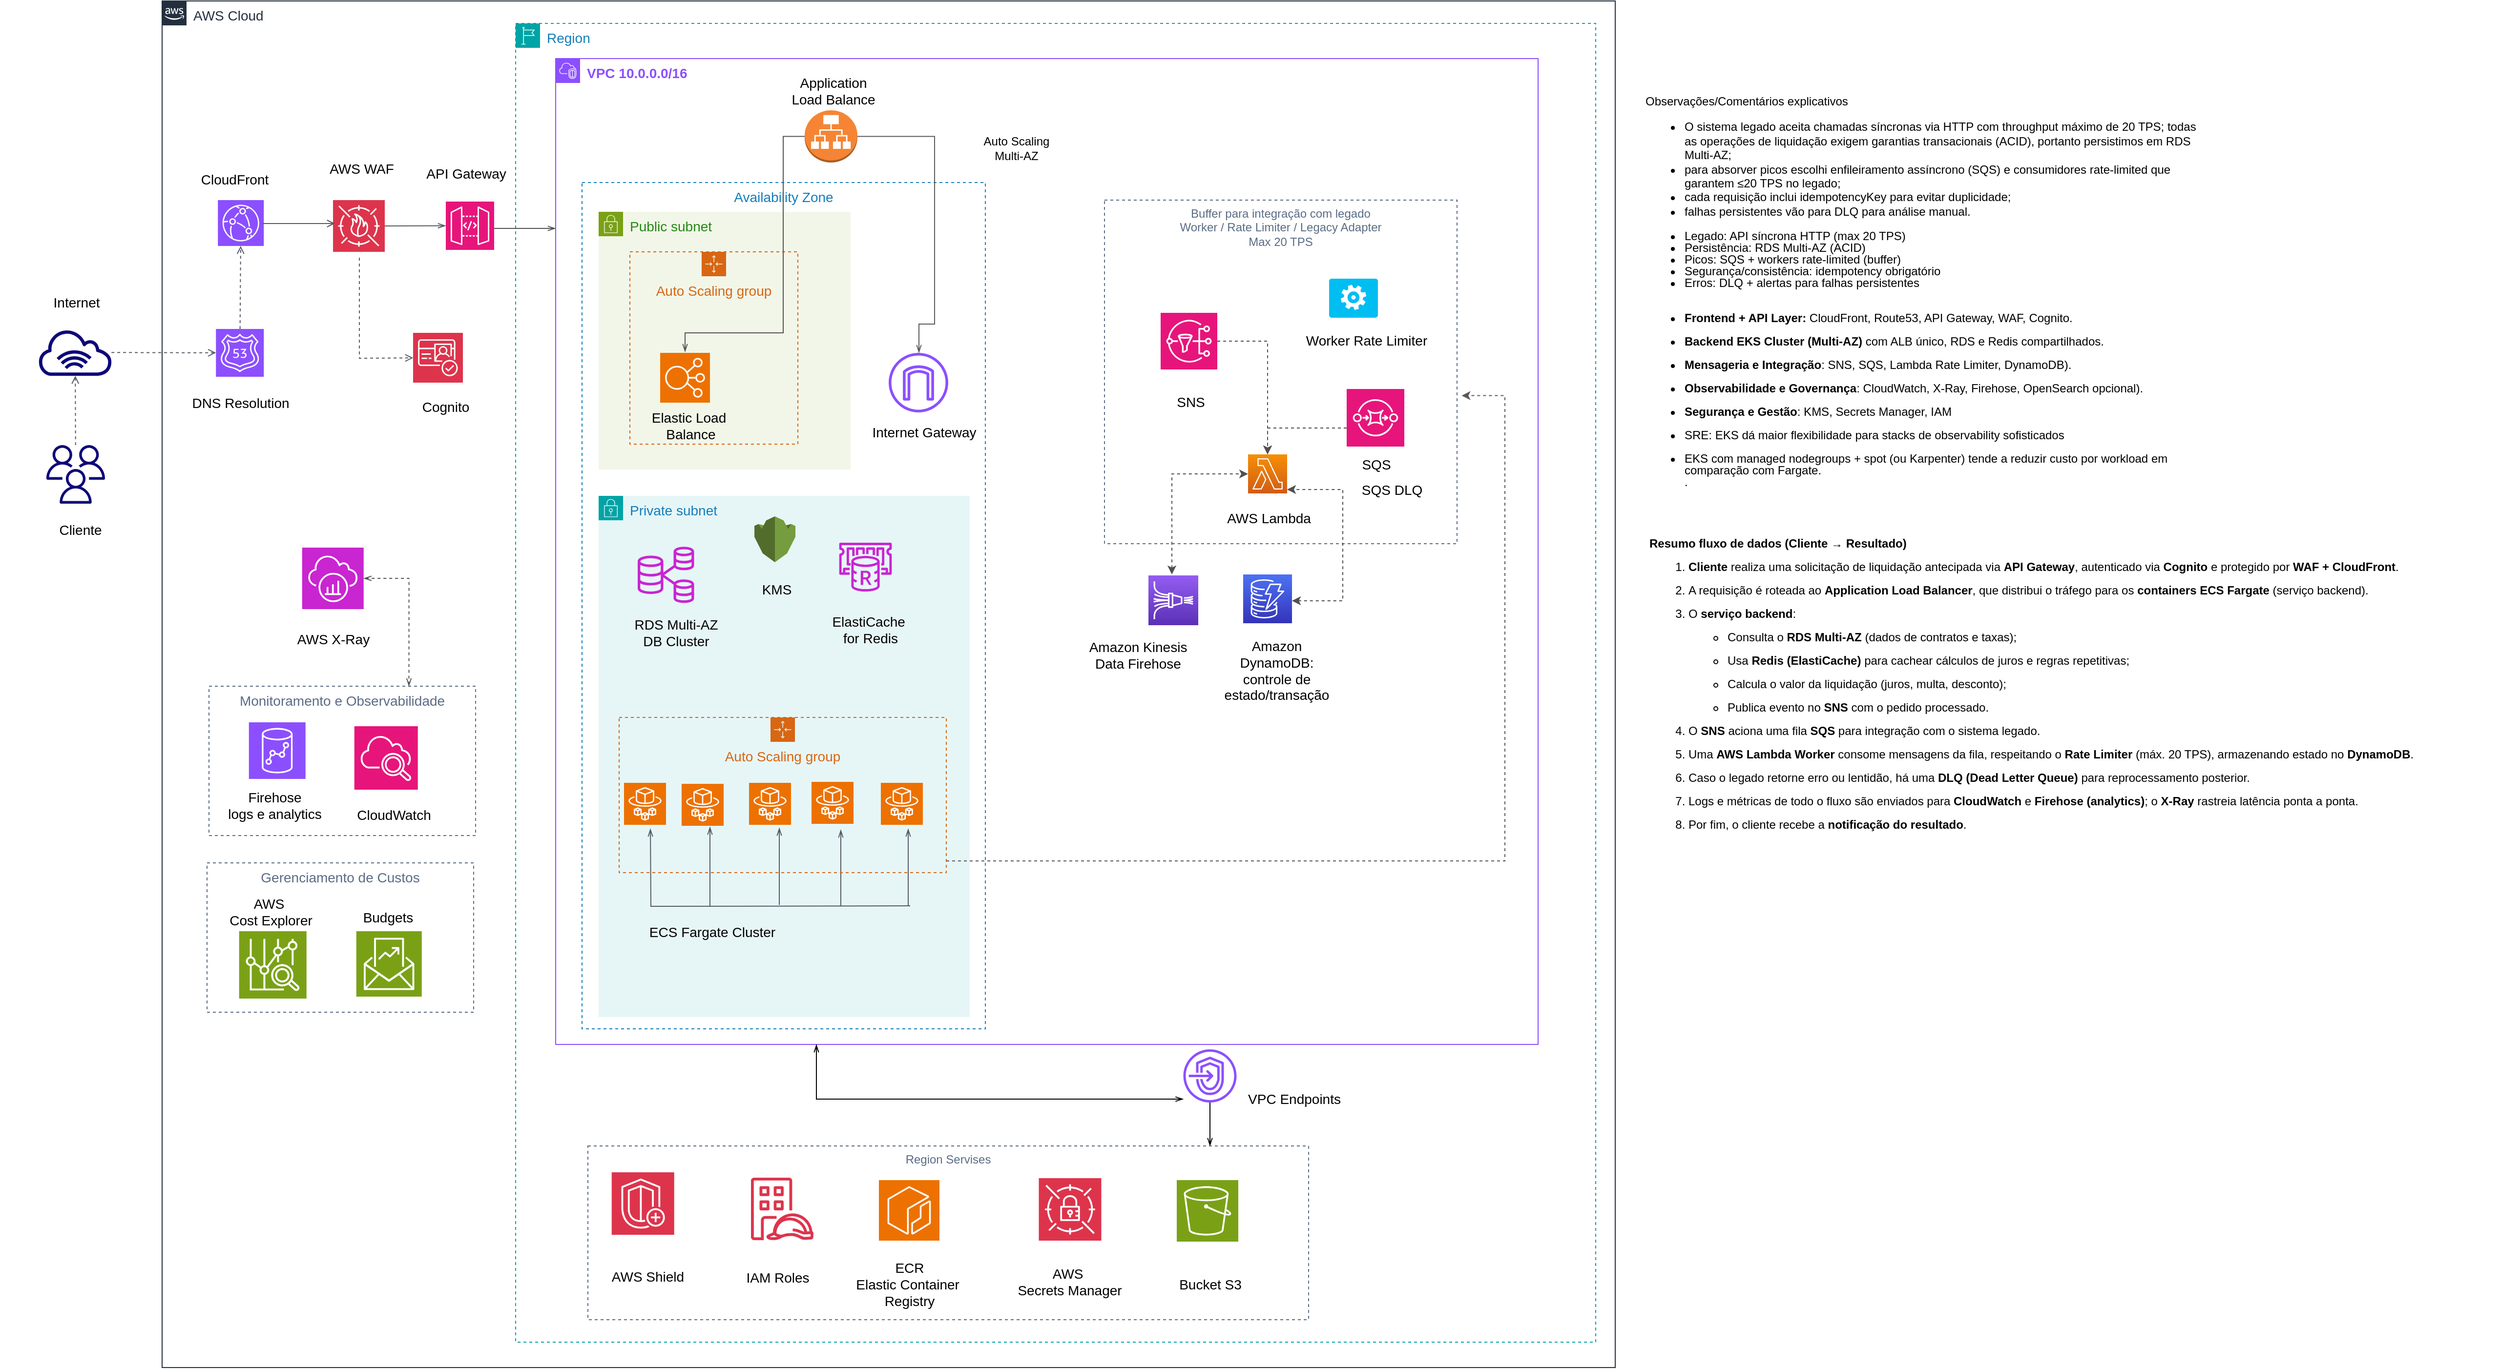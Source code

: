 <mxfile version="28.2.8">
  <diagram name="Página-1" id="_rZulrzsdtSt4vWavjif">
    <mxGraphModel dx="3686" dy="1290" grid="0" gridSize="10" guides="1" tooltips="1" connect="1" arrows="1" fold="1" page="0" pageScale="1" pageWidth="1169" pageHeight="827" math="0" shadow="0">
      <root>
        <mxCell id="0" />
        <mxCell id="1" parent="0" />
        <mxCell id="lu0znOIndSDiGiOmnlGc-5" value="&lt;font color=&quot;#8c4fff&quot;&gt;&lt;b&gt;VPC 10.0.0.0/16&lt;/b&gt;&lt;/font&gt;" style="points=[[0,0],[0.25,0],[0.5,0],[0.75,0],[1,0],[1,0.25],[1,0.5],[1,0.75],[1,1],[0.75,1],[0.5,1],[0.25,1],[0,1],[0,0.75],[0,0.5],[0,0.25]];outlineConnect=0;gradientColor=none;html=1;whiteSpace=wrap;fontSize=14;fontStyle=0;container=1;pointerEvents=0;collapsible=0;recursiveResize=0;shape=mxgraph.aws4.group;grIcon=mxgraph.aws4.group_vpc2;strokeColor=#8C4FFF;fillColor=none;verticalAlign=top;align=left;spacingLeft=30;fontColor=#AAB7B8;dashed=0;" parent="1" vertex="1">
          <mxGeometry x="-17" y="226" width="1006" height="1010" as="geometry" />
        </mxCell>
        <mxCell id="lu0znOIndSDiGiOmnlGc-17" value="Private subnet" style="points=[[0,0],[0.25,0],[0.5,0],[0.75,0],[1,0],[1,0.25],[1,0.5],[1,0.75],[1,1],[0.75,1],[0.5,1],[0.25,1],[0,1],[0,0.75],[0,0.5],[0,0.25]];outlineConnect=0;gradientColor=none;html=1;whiteSpace=wrap;fontSize=14;fontStyle=0;container=1;pointerEvents=0;collapsible=0;recursiveResize=0;shape=mxgraph.aws4.group;grIcon=mxgraph.aws4.group_security_group;grStroke=0;strokeColor=#00A4A6;fillColor=#E6F6F7;verticalAlign=top;align=left;spacingLeft=30;fontColor=#147EBA;dashed=0;" parent="lu0znOIndSDiGiOmnlGc-5" vertex="1">
          <mxGeometry x="44" y="448" width="380" height="534" as="geometry" />
        </mxCell>
        <mxCell id="teR93byTSqqBIhb2rqv4-124" value="ElastiCache&amp;nbsp;&lt;div&gt;for Redis&lt;/div&gt;" style="text;html=1;align=center;verticalAlign=middle;resizable=0;points=[];autosize=1;strokeColor=none;fillColor=none;fontSize=14;" parent="lu0znOIndSDiGiOmnlGc-17" vertex="1">
          <mxGeometry x="229" y="114" width="97" height="46" as="geometry" />
        </mxCell>
        <mxCell id="teR93byTSqqBIhb2rqv4-143" value="" style="sketch=0;outlineConnect=0;fontColor=#232F3E;gradientColor=none;fillColor=#C925D1;strokeColor=none;dashed=0;verticalLabelPosition=bottom;verticalAlign=top;align=center;html=1;fontSize=14;fontStyle=0;aspect=fixed;pointerEvents=1;shape=mxgraph.aws4.rds_multi_az_db_cluster;" parent="lu0znOIndSDiGiOmnlGc-17" vertex="1">
          <mxGeometry x="40" y="52" width="57.75" height="57.75" as="geometry" />
        </mxCell>
        <mxCell id="6cjDt4a6pdJpIaDc60JG-104" value="" style="outlineConnect=0;dashed=0;verticalLabelPosition=bottom;verticalAlign=top;align=center;html=1;shape=mxgraph.aws3.kms;fillColor=#759C3E;gradientColor=none;" parent="lu0znOIndSDiGiOmnlGc-17" vertex="1">
          <mxGeometry x="159.5" y="21" width="42" height="47" as="geometry" />
        </mxCell>
        <mxCell id="teR93byTSqqBIhb2rqv4-79" value="RDS Multi-AZ &lt;br&gt;DB Cluster" style="text;html=1;align=center;verticalAlign=middle;resizable=0;points=[];autosize=1;strokeColor=none;fillColor=none;fontSize=14;" parent="lu0znOIndSDiGiOmnlGc-5" vertex="1">
          <mxGeometry x="71.4" y="565" width="103" height="46" as="geometry" />
        </mxCell>
        <mxCell id="VJbWYuFzF9R8M93_kXKf-11" style="edgeStyle=orthogonalEdgeStyle;rounded=0;orthogonalLoop=1;jettySize=auto;html=1;strokeColor=#545B64;fontSize=14;endArrow=openThin;endFill=0;" parent="lu0znOIndSDiGiOmnlGc-5" edge="1">
          <mxGeometry relative="1" as="geometry">
            <mxPoint x="292" y="868" as="sourcePoint" />
            <mxPoint x="292" y="790" as="targetPoint" />
            <Array as="points" />
          </mxGeometry>
        </mxCell>
        <mxCell id="teR93byTSqqBIhb2rqv4-147" value="" style="sketch=0;outlineConnect=0;fontColor=#232F3E;gradientColor=none;fillColor=#C925D1;strokeColor=none;dashed=0;verticalLabelPosition=bottom;verticalAlign=top;align=center;html=1;fontSize=14;fontStyle=0;aspect=fixed;pointerEvents=1;shape=mxgraph.aws4.elasticache_for_redis;" parent="lu0znOIndSDiGiOmnlGc-5" vertex="1">
          <mxGeometry x="289" y="496" width="56.52" height="50" as="geometry" />
        </mxCell>
        <mxCell id="6cjDt4a6pdJpIaDc60JG-106" value="KMS" style="text;html=1;align=center;verticalAlign=middle;resizable=0;points=[];autosize=1;strokeColor=none;fillColor=none;fontSize=14;" parent="lu0znOIndSDiGiOmnlGc-5" vertex="1">
          <mxGeometry x="201.5" y="529" width="48" height="29" as="geometry" />
        </mxCell>
        <mxCell id="lu0znOIndSDiGiOmnlGc-1" value="AWS Cloud" style="points=[[0,0],[0.25,0],[0.5,0],[0.75,0],[1,0],[1,0.25],[1,0.5],[1,0.75],[1,1],[0.75,1],[0.5,1],[0.25,1],[0,1],[0,0.75],[0,0.5],[0,0.25]];outlineConnect=0;gradientColor=none;html=1;whiteSpace=wrap;fontSize=14;fontStyle=0;container=1;pointerEvents=0;collapsible=0;recursiveResize=0;shape=mxgraph.aws4.group;grIcon=mxgraph.aws4.group_aws_cloud_alt;strokeColor=#232F3E;fillColor=none;verticalAlign=top;align=left;spacingLeft=30;fontColor=#232F3E;dashed=0;" parent="1" vertex="1">
          <mxGeometry x="-420" y="167" width="1488" height="1400" as="geometry" />
        </mxCell>
        <mxCell id="lu0znOIndSDiGiOmnlGc-4" value="Region" style="points=[[0,0],[0.25,0],[0.5,0],[0.75,0],[1,0],[1,0.25],[1,0.5],[1,0.75],[1,1],[0.75,1],[0.5,1],[0.25,1],[0,1],[0,0.75],[0,0.5],[0,0.25]];outlineConnect=0;gradientColor=none;html=1;whiteSpace=wrap;fontSize=14;fontStyle=0;container=1;pointerEvents=0;collapsible=0;recursiveResize=0;shape=mxgraph.aws4.group;grIcon=mxgraph.aws4.group_region;strokeColor=#00A4A6;fillColor=none;verticalAlign=top;align=left;spacingLeft=30;fontColor=#147EBA;dashed=1;" parent="lu0znOIndSDiGiOmnlGc-1" vertex="1">
          <mxGeometry x="362" y="23" width="1106" height="1351" as="geometry" />
        </mxCell>
        <mxCell id="lu0znOIndSDiGiOmnlGc-10" value="Availability Zone" style="fillColor=none;strokeColor=#147EBA;dashed=1;verticalAlign=top;fontStyle=0;fontColor=#147EBA;whiteSpace=wrap;html=1;fontSize=14;" parent="lu0znOIndSDiGiOmnlGc-4" vertex="1">
          <mxGeometry x="68" y="163" width="413" height="867" as="geometry" />
        </mxCell>
        <mxCell id="teR93byTSqqBIhb2rqv4-126" value="VPC Endpoints" style="text;html=1;align=center;verticalAlign=middle;resizable=0;points=[];autosize=1;strokeColor=none;fillColor=none;fontSize=14;" parent="lu0znOIndSDiGiOmnlGc-4" vertex="1">
          <mxGeometry x="740" y="1087" width="113" height="29" as="geometry" />
        </mxCell>
        <mxCell id="6cjDt4a6pdJpIaDc60JG-26" value="" style="sketch=0;outlineConnect=0;fontColor=#232F3E;gradientColor=none;fillColor=#8C4FFF;strokeColor=none;dashed=0;verticalLabelPosition=bottom;verticalAlign=top;align=center;html=1;fontSize=12;fontStyle=0;aspect=fixed;pointerEvents=1;shape=mxgraph.aws4.endpoints;" parent="lu0znOIndSDiGiOmnlGc-4" vertex="1">
          <mxGeometry x="683.75" y="1051" width="54.5" height="54.5" as="geometry" />
        </mxCell>
        <mxCell id="6cjDt4a6pdJpIaDc60JG-66" style="edgeStyle=orthogonalEdgeStyle;rounded=0;orthogonalLoop=1;jettySize=auto;html=1;endArrow=openThin;endFill=0;" parent="lu0znOIndSDiGiOmnlGc-4" source="6cjDt4a6pdJpIaDc60JG-26" target="6cjDt4a6pdJpIaDc60JG-95" edge="1">
          <mxGeometry relative="1" as="geometry">
            <mxPoint x="707" y="1234" as="targetPoint" />
            <Array as="points">
              <mxPoint x="719" y="1060" />
            </Array>
          </mxGeometry>
        </mxCell>
        <mxCell id="6cjDt4a6pdJpIaDc60JG-124" value="&lt;div&gt;Auto Scaling &lt;br&gt;Multi-AZ&lt;/div&gt;" style="text;html=1;whiteSpace=wrap;strokeColor=none;fillColor=none;align=center;verticalAlign=middle;rounded=0;" parent="lu0znOIndSDiGiOmnlGc-4" vertex="1">
          <mxGeometry x="448" y="112.5" width="130" height="30" as="geometry" />
        </mxCell>
        <mxCell id="6cjDt4a6pdJpIaDc60JG-95" value="Region Servises" style="fillColor=none;strokeColor=#5A6C86;dashed=1;verticalAlign=top;fontStyle=0;fontColor=#5A6C86;whiteSpace=wrap;html=1;" parent="lu0znOIndSDiGiOmnlGc-4" vertex="1">
          <mxGeometry x="74" y="1150" width="738" height="178" as="geometry" />
        </mxCell>
        <mxCell id="teR93byTSqqBIhb2rqv4-127" value="" style="sketch=0;points=[[0,0,0],[0.25,0,0],[0.5,0,0],[0.75,0,0],[1,0,0],[0,1,0],[0.25,1,0],[0.5,1,0],[0.75,1,0],[1,1,0],[0,0.25,0],[0,0.5,0],[0,0.75,0],[1,0.25,0],[1,0.5,0],[1,0.75,0]];outlineConnect=0;fontColor=#232F3E;fillColor=#ED7100;strokeColor=#ffffff;dashed=0;verticalLabelPosition=bottom;verticalAlign=top;align=center;html=1;fontSize=14;fontStyle=0;aspect=fixed;shape=mxgraph.aws4.resourceIcon;resIcon=mxgraph.aws4.ecr;" parent="lu0znOIndSDiGiOmnlGc-4" vertex="1">
          <mxGeometry x="372" y="1185" width="62" height="62" as="geometry" />
        </mxCell>
        <mxCell id="teR93byTSqqBIhb2rqv4-122" value="" style="sketch=0;points=[[0,0,0],[0.25,0,0],[0.5,0,0],[0.75,0,0],[1,0,0],[0,1,0],[0.25,1,0],[0.5,1,0],[0.75,1,0],[1,1,0],[0,0.25,0],[0,0.5,0],[0,0.75,0],[1,0.25,0],[1,0.5,0],[1,0.75,0]];outlineConnect=0;fontColor=#232F3E;fillColor=#DD344C;strokeColor=#ffffff;dashed=0;verticalLabelPosition=bottom;verticalAlign=top;align=center;html=1;fontSize=14;fontStyle=0;aspect=fixed;shape=mxgraph.aws4.resourceIcon;resIcon=mxgraph.aws4.secrets_manager;" parent="lu0znOIndSDiGiOmnlGc-4" vertex="1">
          <mxGeometry x="535.75" y="1183" width="64" height="64" as="geometry" />
        </mxCell>
        <mxCell id="teR93byTSqqBIhb2rqv4-128" value="ECR&lt;div&gt;Elastic Container&amp;nbsp;&lt;/div&gt;&lt;div&gt;Registry&lt;br&gt;&lt;/div&gt;" style="text;html=1;align=center;verticalAlign=middle;resizable=0;points=[];autosize=1;strokeColor=none;fillColor=none;fontSize=14;" parent="lu0znOIndSDiGiOmnlGc-4" vertex="1">
          <mxGeometry x="339" y="1261" width="128" height="62" as="geometry" />
        </mxCell>
        <mxCell id="teR93byTSqqBIhb2rqv4-107" value="AWS&amp;nbsp;&lt;div&gt;Secrets Manager&lt;/div&gt;" style="text;html=1;align=center;verticalAlign=middle;resizable=0;points=[];autosize=1;strokeColor=none;fillColor=none;fontSize=14;" parent="lu0znOIndSDiGiOmnlGc-4" vertex="1">
          <mxGeometry x="504" y="1266" width="125" height="46" as="geometry" />
        </mxCell>
        <mxCell id="teR93byTSqqBIhb2rqv4-32" value="Bucket S3" style="text;html=1;align=center;verticalAlign=middle;resizable=0;points=[];autosize=1;strokeColor=none;fillColor=none;fontSize=14;" parent="lu0znOIndSDiGiOmnlGc-4" vertex="1">
          <mxGeometry x="670" y="1277.5" width="82" height="29" as="geometry" />
        </mxCell>
        <mxCell id="teR93byTSqqBIhb2rqv4-12" value="" style="sketch=0;points=[[0,0,0],[0.25,0,0],[0.5,0,0],[0.75,0,0],[1,0,0],[0,1,0],[0.25,1,0],[0.5,1,0],[0.75,1,0],[1,1,0],[0,0.25,0],[0,0.5,0],[0,0.75,0],[1,0.25,0],[1,0.5,0],[1,0.75,0]];outlineConnect=0;fontColor=#232F3E;fillColor=#7AA116;strokeColor=#ffffff;dashed=0;verticalLabelPosition=bottom;verticalAlign=top;align=center;html=1;fontSize=14;fontStyle=0;aspect=fixed;shape=mxgraph.aws4.resourceIcon;resIcon=mxgraph.aws4.s3;" parent="lu0znOIndSDiGiOmnlGc-4" vertex="1">
          <mxGeometry x="677" y="1185" width="63" height="63" as="geometry" />
        </mxCell>
        <mxCell id="teR93byTSqqBIhb2rqv4-135" value="" style="sketch=0;points=[[0,0,0],[0.25,0,0],[0.5,0,0],[0.75,0,0],[1,0,0],[0,1,0],[0.25,1,0],[0.5,1,0],[0.75,1,0],[1,1,0],[0,0.25,0],[0,0.5,0],[0,0.75,0],[1,0.25,0],[1,0.5,0],[1,0.75,0]];outlineConnect=0;fontColor=#232F3E;fillColor=#DD344C;strokeColor=#ffffff;dashed=0;verticalLabelPosition=bottom;verticalAlign=top;align=center;html=1;fontSize=14;fontStyle=0;aspect=fixed;shape=mxgraph.aws4.resourceIcon;resIcon=mxgraph.aws4.shield;" parent="lu0znOIndSDiGiOmnlGc-4" vertex="1">
          <mxGeometry x="98.37" y="1177" width="64" height="64" as="geometry" />
        </mxCell>
        <mxCell id="teR93byTSqqBIhb2rqv4-136" value="AWS Shield" style="text;html=1;align=center;verticalAlign=middle;resizable=0;points=[];autosize=1;strokeColor=none;fillColor=none;fontSize=14;" parent="lu0znOIndSDiGiOmnlGc-4" vertex="1">
          <mxGeometry x="89" y="1269.5" width="92" height="29" as="geometry" />
        </mxCell>
        <mxCell id="teR93byTSqqBIhb2rqv4-149" value="" style="sketch=0;outlineConnect=0;fontColor=#232F3E;gradientColor=none;fillColor=#DD344C;strokeColor=none;dashed=0;verticalLabelPosition=bottom;verticalAlign=top;align=center;html=1;fontSize=14;fontStyle=0;aspect=fixed;pointerEvents=1;shape=mxgraph.aws4.identity_access_management_iam_roles_anywhere;" parent="lu0znOIndSDiGiOmnlGc-4" vertex="1">
          <mxGeometry x="241" y="1182.5" width="64" height="64" as="geometry" />
        </mxCell>
        <mxCell id="teR93byTSqqBIhb2rqv4-150" value="IAM Roles" style="text;html=1;align=center;verticalAlign=middle;resizable=0;points=[];autosize=1;strokeColor=none;fillColor=none;fontSize=14;" parent="lu0znOIndSDiGiOmnlGc-4" vertex="1">
          <mxGeometry x="226.5" y="1270.5" width="83" height="29" as="geometry" />
        </mxCell>
        <mxCell id="6cjDt4a6pdJpIaDc60JG-85" value="Public subnet" style="points=[[0,0],[0.25,0],[0.5,0],[0.75,0],[1,0],[1,0.25],[1,0.5],[1,0.75],[1,1],[0.75,1],[0.5,1],[0.25,1],[0,1],[0,0.75],[0,0.5],[0,0.25]];outlineConnect=0;gradientColor=none;html=1;whiteSpace=wrap;fontSize=14;fontStyle=0;container=1;pointerEvents=0;collapsible=0;recursiveResize=0;shape=mxgraph.aws4.group;grIcon=mxgraph.aws4.group_security_group;grStroke=0;strokeColor=#7AA116;fillColor=#F2F6E8;verticalAlign=top;align=left;spacingLeft=30;fontColor=#248814;dashed=0;" parent="lu0znOIndSDiGiOmnlGc-4" vertex="1">
          <mxGeometry x="85" y="193" width="258" height="264" as="geometry" />
        </mxCell>
        <mxCell id="6cjDt4a6pdJpIaDc60JG-86" value="Auto Scaling group" style="points=[[0,0],[0.25,0],[0.5,0],[0.75,0],[1,0],[1,0.25],[1,0.5],[1,0.75],[1,1],[0.75,1],[0.5,1],[0.25,1],[0,1],[0,0.75],[0,0.5],[0,0.25]];outlineConnect=0;gradientColor=none;html=1;whiteSpace=wrap;fontSize=14;fontStyle=0;container=1;pointerEvents=0;collapsible=0;recursiveResize=0;shape=mxgraph.aws4.groupCenter;grIcon=mxgraph.aws4.group_auto_scaling_group;grStroke=1;strokeColor=#D86613;fillColor=none;verticalAlign=top;align=center;fontColor=#D86613;dashed=1;spacingTop=25;" parent="6cjDt4a6pdJpIaDc60JG-85" vertex="1">
          <mxGeometry x="32" y="41" width="172" height="197" as="geometry" />
        </mxCell>
        <mxCell id="6cjDt4a6pdJpIaDc60JG-87" value="" style="sketch=0;points=[[0,0,0],[0.25,0,0],[0.5,0,0],[0.75,0,0],[1,0,0],[0,1,0],[0.25,1,0],[0.5,1,0],[0.75,1,0],[1,1,0],[0,0.25,0],[0,0.5,0],[0,0.75,0],[1,0.25,0],[1,0.5,0],[1,0.75,0]];outlineConnect=0;fontColor=#232F3E;fillColor=#ED7100;strokeColor=#ffffff;dashed=0;verticalLabelPosition=bottom;verticalAlign=top;align=center;html=1;fontSize=14;fontStyle=0;aspect=fixed;shape=mxgraph.aws4.resourceIcon;resIcon=mxgraph.aws4.elastic_load_balancing;" parent="6cjDt4a6pdJpIaDc60JG-86" vertex="1">
          <mxGeometry x="31" y="103.5" width="51" height="51" as="geometry" />
        </mxCell>
        <mxCell id="6cjDt4a6pdJpIaDc60JG-89" value="Elastic Load&lt;div&gt;&amp;nbsp;Balance&lt;/div&gt;" style="text;html=1;align=center;verticalAlign=middle;resizable=0;points=[];autosize=1;strokeColor=none;fillColor=none;fontSize=14;" parent="6cjDt4a6pdJpIaDc60JG-86" vertex="1">
          <mxGeometry x="13" y="154.5" width="94" height="46" as="geometry" />
        </mxCell>
        <mxCell id="6cjDt4a6pdJpIaDc60JG-90" value="" style="sketch=0;outlineConnect=0;fontColor=#232F3E;gradientColor=none;fillColor=#8C4FFF;strokeColor=none;dashed=0;verticalLabelPosition=bottom;verticalAlign=top;align=center;html=1;fontSize=12;fontStyle=0;aspect=fixed;pointerEvents=1;shape=mxgraph.aws4.internet_gateway;" parent="6cjDt4a6pdJpIaDc60JG-86" vertex="1">
          <mxGeometry x="265" y="103.5" width="61" height="61" as="geometry" />
        </mxCell>
        <mxCell id="6cjDt4a6pdJpIaDc60JG-92" value="Internet Gateway" style="text;html=1;align=center;verticalAlign=middle;resizable=0;points=[];autosize=1;strokeColor=none;fillColor=none;fontSize=14;" parent="6cjDt4a6pdJpIaDc60JG-86" vertex="1">
          <mxGeometry x="239" y="170.5" width="123" height="29" as="geometry" />
        </mxCell>
        <mxCell id="6cjDt4a6pdJpIaDc60JG-93" style="edgeStyle=orthogonalEdgeStyle;rounded=0;orthogonalLoop=1;jettySize=auto;html=1;entryX=0.5;entryY=0;entryDx=0;entryDy=0;entryPerimeter=0;strokeColor=#545454;exitX=0;exitY=0.5;exitDx=0;exitDy=0;exitPerimeter=0;endArrow=openThin;endFill=0;" parent="6cjDt4a6pdJpIaDc60JG-86" source="6cjDt4a6pdJpIaDc60JG-88" edge="1">
          <mxGeometry relative="1" as="geometry">
            <mxPoint x="150" y="82.733" as="sourcePoint" />
            <mxPoint x="56.5" y="102.5" as="targetPoint" />
            <Array as="points">
              <mxPoint x="157" y="-118" />
              <mxPoint x="157" y="83" />
              <mxPoint x="57" y="83" />
            </Array>
          </mxGeometry>
        </mxCell>
        <mxCell id="6cjDt4a6pdJpIaDc60JG-88" value="" style="outlineConnect=0;dashed=0;verticalLabelPosition=bottom;verticalAlign=top;align=center;html=1;shape=mxgraph.aws3.application_load_balancer;fillColor=#F58534;gradientColor=none;fontSize=14;" parent="lu0znOIndSDiGiOmnlGc-4" vertex="1">
          <mxGeometry x="296" y="89" width="54" height="53.5" as="geometry" />
        </mxCell>
        <mxCell id="6cjDt4a6pdJpIaDc60JG-91" style="edgeStyle=orthogonalEdgeStyle;rounded=0;orthogonalLoop=1;jettySize=auto;html=1;strokeColor=#5A5A5A;exitX=1;exitY=0.5;exitDx=0;exitDy=0;exitPerimeter=0;endArrow=openThin;endFill=0;" parent="lu0znOIndSDiGiOmnlGc-4" source="6cjDt4a6pdJpIaDc60JG-88" target="6cjDt4a6pdJpIaDc60JG-90" edge="1">
          <mxGeometry relative="1" as="geometry">
            <mxPoint x="299" y="294.5" as="sourcePoint" />
            <mxPoint x="342.6" y="347.501" as="targetPoint" />
            <Array as="points">
              <mxPoint x="429" y="116" />
              <mxPoint x="429" y="308" />
              <mxPoint x="413" y="308" />
            </Array>
          </mxGeometry>
        </mxCell>
        <mxCell id="6cjDt4a6pdJpIaDc60JG-94" value="Application&lt;div&gt;Load Balance&lt;/div&gt;" style="text;html=1;align=center;verticalAlign=middle;resizable=0;points=[];autosize=1;strokeColor=none;fillColor=none;fontSize=14;" parent="lu0znOIndSDiGiOmnlGc-4" vertex="1">
          <mxGeometry x="273" y="46" width="104" height="46" as="geometry" />
        </mxCell>
        <mxCell id="teR93byTSqqBIhb2rqv4-35" value="ECS Fargate Cluster" style="text;html=1;align=center;verticalAlign=middle;resizable=0;points=[];autosize=1;strokeColor=none;fillColor=none;fontSize=14;" parent="lu0znOIndSDiGiOmnlGc-4" vertex="1">
          <mxGeometry x="128" y="916" width="145" height="29" as="geometry" />
        </mxCell>
        <mxCell id="6cjDt4a6pdJpIaDc60JG-100" value="Buffer para integração com legado&lt;br&gt;Worker / Rate Limiter / Legacy Adapter&lt;br&gt;Max 20 TPS" style="fillColor=none;strokeColor=#5A6C86;dashed=1;verticalAlign=top;fontStyle=0;fontColor=#5A6C86;whiteSpace=wrap;html=1;" parent="lu0znOIndSDiGiOmnlGc-4" vertex="1">
          <mxGeometry x="603" y="181" width="361" height="352" as="geometry" />
        </mxCell>
        <mxCell id="6cjDt4a6pdJpIaDc60JG-5" value="SNS" style="text;html=1;align=center;verticalAlign=middle;resizable=0;points=[];autosize=1;strokeColor=none;fillColor=none;fontSize=14;" parent="lu0znOIndSDiGiOmnlGc-4" vertex="1">
          <mxGeometry x="667" y="373.5" width="47" height="29" as="geometry" />
        </mxCell>
        <mxCell id="6cjDt4a6pdJpIaDc60JG-18" style="edgeStyle=orthogonalEdgeStyle;rounded=0;orthogonalLoop=1;jettySize=auto;html=1;strokeColor=#505050;dashed=1;" parent="lu0znOIndSDiGiOmnlGc-4" source="6cjDt4a6pdJpIaDc60JG-1" target="6cjDt4a6pdJpIaDc60JG-10" edge="1">
          <mxGeometry relative="1" as="geometry">
            <mxPoint x="857" y="386.5" as="sourcePoint" />
            <Array as="points">
              <mxPoint x="770" y="414.5" />
            </Array>
          </mxGeometry>
        </mxCell>
        <mxCell id="6cjDt4a6pdJpIaDc60JG-1" value="" style="sketch=0;points=[[0,0,0],[0.25,0,0],[0.5,0,0],[0.75,0,0],[1,0,0],[0,1,0],[0.25,1,0],[0.5,1,0],[0.75,1,0],[1,1,0],[0,0.25,0],[0,0.5,0],[0,0.75,0],[1,0.25,0],[1,0.5,0],[1,0.75,0]];outlineConnect=0;fontColor=#232F3E;fillColor=#E7157B;strokeColor=#ffffff;dashed=0;verticalLabelPosition=bottom;verticalAlign=top;align=center;html=1;fontSize=12;fontStyle=0;aspect=fixed;shape=mxgraph.aws4.resourceIcon;resIcon=mxgraph.aws4.sqs;" parent="lu0znOIndSDiGiOmnlGc-4" vertex="1">
          <mxGeometry x="851" y="374.5" width="59" height="59" as="geometry" />
        </mxCell>
        <mxCell id="6cjDt4a6pdJpIaDc60JG-10" value="" style="outlineConnect=0;fontColor=#232F3E;gradientColor=#F78E04;gradientDirection=north;fillColor=#D05C17;strokeColor=#ffffff;dashed=0;verticalLabelPosition=bottom;verticalAlign=top;align=center;html=1;fontSize=12;fontStyle=0;aspect=fixed;shape=mxgraph.aws4.resourceIcon;resIcon=mxgraph.aws4.lambda;labelBackgroundColor=#ffffff;spacingTop=6;" parent="lu0znOIndSDiGiOmnlGc-4" vertex="1">
          <mxGeometry x="750" y="441.5" width="40" height="40" as="geometry" />
        </mxCell>
        <mxCell id="6cjDt4a6pdJpIaDc60JG-21" style="edgeStyle=orthogonalEdgeStyle;rounded=0;orthogonalLoop=1;jettySize=auto;html=1;strokeColor=#505050;startArrow=classic;startFill=1;dashed=1;" parent="lu0znOIndSDiGiOmnlGc-4" target="6cjDt4a6pdJpIaDc60JG-10" edge="1">
          <mxGeometry relative="1" as="geometry">
            <mxPoint x="672" y="564.5" as="sourcePoint" />
            <Array as="points">
              <mxPoint x="672" y="461.5" />
            </Array>
          </mxGeometry>
        </mxCell>
        <mxCell id="6cjDt4a6pdJpIaDc60JG-11" value="" style="outlineConnect=0;fontColor=#232F3E;gradientColor=#945DF2;gradientDirection=north;fillColor=#5A30B5;strokeColor=#ffffff;dashed=0;verticalLabelPosition=bottom;verticalAlign=top;align=center;html=1;fontSize=12;fontStyle=0;aspect=fixed;shape=mxgraph.aws4.resourceIcon;resIcon=mxgraph.aws4.kinesis_data_firehose;labelBackgroundColor=#ffffff;" parent="lu0znOIndSDiGiOmnlGc-4" vertex="1">
          <mxGeometry x="648" y="565.5" width="51" height="51" as="geometry" />
        </mxCell>
        <mxCell id="6cjDt4a6pdJpIaDc60JG-2" value="" style="sketch=0;points=[[0,0,0],[0.25,0,0],[0.5,0,0],[0.75,0,0],[1,0,0],[0,1,0],[0.25,1,0],[0.5,1,0],[0.75,1,0],[1,1,0],[0,0.25,0],[0,0.5,0],[0,0.75,0],[1,0.25,0],[1,0.5,0],[1,0.75,0]];outlineConnect=0;fontColor=#232F3E;fillColor=#E7157B;strokeColor=#ffffff;dashed=0;verticalLabelPosition=bottom;verticalAlign=top;align=center;html=1;fontSize=12;fontStyle=0;aspect=fixed;shape=mxgraph.aws4.resourceIcon;resIcon=mxgraph.aws4.sns;" parent="lu0znOIndSDiGiOmnlGc-4" vertex="1">
          <mxGeometry x="660.5" y="296.5" width="58" height="58" as="geometry" />
        </mxCell>
        <mxCell id="6cjDt4a6pdJpIaDc60JG-19" style="edgeStyle=orthogonalEdgeStyle;rounded=0;orthogonalLoop=1;jettySize=auto;html=1;strokeColor=#505050;dashed=1;" parent="lu0znOIndSDiGiOmnlGc-4" source="6cjDt4a6pdJpIaDc60JG-2" target="6cjDt4a6pdJpIaDc60JG-10" edge="1">
          <mxGeometry relative="1" as="geometry" />
        </mxCell>
        <mxCell id="6cjDt4a6pdJpIaDc60JG-3" value="SQS" style="text;html=1;align=center;verticalAlign=middle;resizable=0;points=[];autosize=1;strokeColor=none;fillColor=none;fontSize=14;" parent="lu0znOIndSDiGiOmnlGc-4" vertex="1">
          <mxGeometry x="856.5" y="437" width="48" height="29" as="geometry" />
        </mxCell>
        <mxCell id="6cjDt4a6pdJpIaDc60JG-113" value="" style="verticalLabelPosition=bottom;html=1;verticalAlign=top;align=center;strokeColor=none;fillColor=#00BEF2;shape=mxgraph.azure.worker_role;" parent="lu0znOIndSDiGiOmnlGc-4" vertex="1">
          <mxGeometry x="833" y="261.5" width="50" height="40" as="geometry" />
        </mxCell>
        <mxCell id="6cjDt4a6pdJpIaDc60JG-115" value="Worker Rate Limiter" style="text;html=1;align=center;verticalAlign=middle;resizable=0;points=[];autosize=1;strokeColor=none;fillColor=none;fontSize=14;" parent="lu0znOIndSDiGiOmnlGc-4" vertex="1">
          <mxGeometry x="800" y="310.5" width="141" height="29" as="geometry" />
        </mxCell>
        <mxCell id="6cjDt4a6pdJpIaDc60JG-121" value="SQS DLQ" style="text;html=1;align=center;verticalAlign=middle;resizable=0;points=[];autosize=1;strokeColor=none;fillColor=none;fontSize=14;" parent="lu0znOIndSDiGiOmnlGc-4" vertex="1">
          <mxGeometry x="856.5" y="463.5" width="80" height="29" as="geometry" />
        </mxCell>
        <mxCell id="6cjDt4a6pdJpIaDc60JG-13" value="Amazon Kinesis&lt;br&gt;Data&amp;nbsp;Firehose" style="text;html=1;align=center;verticalAlign=middle;resizable=0;points=[];autosize=1;strokeColor=none;fillColor=none;fontSize=14;" parent="lu0znOIndSDiGiOmnlGc-4" vertex="1">
          <mxGeometry x="578" y="623.5" width="118" height="46" as="geometry" />
        </mxCell>
        <mxCell id="6cjDt4a6pdJpIaDc60JG-15" value="AWS Lambda" style="text;html=1;align=center;verticalAlign=middle;resizable=0;points=[];autosize=1;strokeColor=none;fillColor=none;fontSize=14;" parent="lu0znOIndSDiGiOmnlGc-4" vertex="1">
          <mxGeometry x="719" y="492.5" width="103" height="29" as="geometry" />
        </mxCell>
        <mxCell id="6cjDt4a6pdJpIaDc60JG-14" value="Amazon&lt;br&gt;DynamoDB: &lt;br&gt;controle de &lt;br&gt;estado/transação" style="text;html=1;align=center;verticalAlign=middle;resizable=0;points=[];autosize=1;strokeColor=none;fillColor=none;fontSize=14;" parent="lu0znOIndSDiGiOmnlGc-4" vertex="1">
          <mxGeometry x="716" y="623.5" width="125" height="79" as="geometry" />
        </mxCell>
        <mxCell id="6cjDt4a6pdJpIaDc60JG-12" value="" style="outlineConnect=0;fontColor=#232F3E;gradientColor=#4D72F3;gradientDirection=north;fillColor=#3334B9;strokeColor=#ffffff;dashed=0;verticalLabelPosition=bottom;verticalAlign=top;align=center;html=1;fontSize=12;fontStyle=0;aspect=fixed;shape=mxgraph.aws4.resourceIcon;resIcon=mxgraph.aws4.dynamodb;labelBackgroundColor=#ffffff;" parent="lu0znOIndSDiGiOmnlGc-4" vertex="1">
          <mxGeometry x="745" y="564.5" width="50" height="50" as="geometry" />
        </mxCell>
        <mxCell id="6cjDt4a6pdJpIaDc60JG-22" style="edgeStyle=orthogonalEdgeStyle;rounded=0;orthogonalLoop=1;jettySize=auto;html=1;strokeColor=#505050;startArrow=classic;startFill=1;curved=0;dashed=1;" parent="lu0znOIndSDiGiOmnlGc-4" target="6cjDt4a6pdJpIaDc60JG-10" edge="1" source="6cjDt4a6pdJpIaDc60JG-12">
          <mxGeometry relative="1" as="geometry">
            <mxPoint x="868" y="568.5" as="sourcePoint" />
            <Array as="points">
              <mxPoint x="847" y="591.5" />
              <mxPoint x="847" y="477.5" />
            </Array>
          </mxGeometry>
        </mxCell>
        <mxCell id="teR93byTSqqBIhb2rqv4-142" value="&lt;div&gt;Monitoramento e Observabilidade&lt;br&gt;&lt;/div&gt;" style="fillColor=none;strokeColor=#5A6C86;dashed=1;verticalAlign=top;fontStyle=0;fontColor=#5A6C86;whiteSpace=wrap;html=1;fontSize=14;" parent="lu0znOIndSDiGiOmnlGc-1" vertex="1">
          <mxGeometry x="48.0" y="702" width="273" height="153" as="geometry" />
        </mxCell>
        <mxCell id="teR93byTSqqBIhb2rqv4-10" value="" style="sketch=0;points=[[0,0,0],[0.25,0,0],[0.5,0,0],[0.75,0,0],[1,0,0],[0,1,0],[0.25,1,0],[0.5,1,0],[0.75,1,0],[1,1,0],[0,0.25,0],[0,0.5,0],[0,0.75,0],[1,0.25,0],[1,0.5,0],[1,0.75,0]];outlineConnect=0;fontColor=#232F3E;fillColor=#DD344C;strokeColor=#ffffff;dashed=0;verticalLabelPosition=bottom;verticalAlign=top;align=center;html=1;fontSize=14;fontStyle=0;aspect=fixed;shape=mxgraph.aws4.resourceIcon;resIcon=mxgraph.aws4.cognito;" parent="lu0znOIndSDiGiOmnlGc-1" vertex="1">
          <mxGeometry x="257" y="340" width="51" height="51" as="geometry" />
        </mxCell>
        <mxCell id="teR93byTSqqBIhb2rqv4-13" value="" style="sketch=0;points=[[0,0,0],[0.25,0,0],[0.5,0,0],[0.75,0,0],[1,0,0],[0,1,0],[0.25,1,0],[0.5,1,0],[0.75,1,0],[1,1,0],[0,0.25,0],[0,0.5,0],[0,0.75,0],[1,0.25,0],[1,0.5,0],[1,0.75,0]];outlineConnect=0;fontColor=#232F3E;fillColor=#8C4FFF;strokeColor=#ffffff;dashed=0;verticalLabelPosition=bottom;verticalAlign=top;align=center;html=1;fontSize=14;fontStyle=0;aspect=fixed;shape=mxgraph.aws4.resourceIcon;resIcon=mxgraph.aws4.cloudfront;" parent="lu0znOIndSDiGiOmnlGc-1" vertex="1">
          <mxGeometry x="57.13" y="204" width="47" height="47" as="geometry" />
        </mxCell>
        <mxCell id="teR93byTSqqBIhb2rqv4-11" value="Cognito" style="text;html=1;align=center;verticalAlign=middle;resizable=0;points=[];autosize=1;strokeColor=none;fillColor=none;fontSize=14;" parent="lu0znOIndSDiGiOmnlGc-1" vertex="1">
          <mxGeometry x="257" y="401" width="66" height="29" as="geometry" />
        </mxCell>
        <mxCell id="teR93byTSqqBIhb2rqv4-14" value="CloudFront" style="text;html=1;align=center;verticalAlign=middle;resizable=0;points=[];autosize=1;strokeColor=none;fillColor=none;fontSize=14;" parent="lu0znOIndSDiGiOmnlGc-1" vertex="1">
          <mxGeometry x="30.0" y="168" width="87" height="29" as="geometry" />
        </mxCell>
        <mxCell id="teR93byTSqqBIhb2rqv4-15" value="" style="sketch=0;points=[[0,0,0],[0.25,0,0],[0.5,0,0],[0.75,0,0],[1,0,0],[0,1,0],[0.25,1,0],[0.5,1,0],[0.75,1,0],[1,1,0],[0,0.25,0],[0,0.5,0],[0,0.75,0],[1,0.25,0],[1,0.5,0],[1,0.75,0]];outlineConnect=0;fontColor=#232F3E;fillColor=#DD344C;strokeColor=#ffffff;dashed=0;verticalLabelPosition=bottom;verticalAlign=top;align=center;html=1;fontSize=14;fontStyle=0;aspect=fixed;shape=mxgraph.aws4.resourceIcon;resIcon=mxgraph.aws4.waf;" parent="lu0znOIndSDiGiOmnlGc-1" vertex="1">
          <mxGeometry x="175" y="204" width="53" height="53" as="geometry" />
        </mxCell>
        <mxCell id="teR93byTSqqBIhb2rqv4-17" value="" style="sketch=0;points=[[0,0,0],[0.25,0,0],[0.5,0,0],[0.75,0,0],[1,0,0],[0,1,0],[0.25,1,0],[0.5,1,0],[0.75,1,0],[1,1,0],[0,0.25,0],[0,0.5,0],[0,0.75,0],[1,0.25,0],[1,0.5,0],[1,0.75,0]];outlineConnect=0;fontColor=#232F3E;fillColor=#8C4FFF;strokeColor=#ffffff;dashed=0;verticalLabelPosition=bottom;verticalAlign=top;align=center;html=1;fontSize=14;fontStyle=0;aspect=fixed;shape=mxgraph.aws4.resourceIcon;resIcon=mxgraph.aws4.route_53;" parent="lu0znOIndSDiGiOmnlGc-1" vertex="1">
          <mxGeometry x="55.13" y="336" width="49" height="49" as="geometry" />
        </mxCell>
        <mxCell id="teR93byTSqqBIhb2rqv4-20" value="" style="endArrow=open;html=1;rounded=0;strokeColor=#545B64;endFill=0;dashed=1;fontSize=14;" parent="lu0znOIndSDiGiOmnlGc-1" source="teR93byTSqqBIhb2rqv4-17" target="teR93byTSqqBIhb2rqv4-13" edge="1">
          <mxGeometry width="50" height="50" relative="1" as="geometry">
            <mxPoint x="23" y="375.069" as="sourcePoint" />
            <mxPoint x="102" y="375" as="targetPoint" />
          </mxGeometry>
        </mxCell>
        <mxCell id="teR93byTSqqBIhb2rqv4-21" value="" style="sketch=0;points=[[0,0,0],[0.25,0,0],[0.5,0,0],[0.75,0,0],[1,0,0],[0,1,0],[0.25,1,0],[0.5,1,0],[0.75,1,0],[1,1,0],[0,0.25,0],[0,0.5,0],[0,0.75,0],[1,0.25,0],[1,0.5,0],[1,0.75,0]];outlineConnect=0;fontColor=#232F3E;fillColor=#E7157B;strokeColor=#ffffff;dashed=0;verticalLabelPosition=bottom;verticalAlign=top;align=center;html=1;fontSize=14;fontStyle=0;aspect=fixed;shape=mxgraph.aws4.resourceIcon;resIcon=mxgraph.aws4.api_gateway;" parent="lu0znOIndSDiGiOmnlGc-1" vertex="1">
          <mxGeometry x="290.5" y="205.5" width="49.5" height="49.5" as="geometry" />
        </mxCell>
        <mxCell id="teR93byTSqqBIhb2rqv4-23" value="" style="endArrow=none;html=1;rounded=0;strokeColor=#545B64;entryX=1;entryY=0.5;entryDx=0;entryDy=0;entryPerimeter=0;endFill=0;startArrow=openThin;startFill=0;fontSize=14;exitX=0;exitY=0.5;exitDx=0;exitDy=0;exitPerimeter=0;" parent="lu0znOIndSDiGiOmnlGc-1" source="teR93byTSqqBIhb2rqv4-21" target="teR93byTSqqBIhb2rqv4-15" edge="1">
          <mxGeometry width="50" height="50" relative="1" as="geometry">
            <mxPoint x="77" y="286" as="sourcePoint" />
            <mxPoint x="153" y="286" as="targetPoint" />
          </mxGeometry>
        </mxCell>
        <mxCell id="teR93byTSqqBIhb2rqv4-24" value="" style="endArrow=open;html=1;rounded=0;strokeColor=#545B64;endFill=0;dashed=1;fontSize=14;" parent="lu0znOIndSDiGiOmnlGc-1" target="teR93byTSqqBIhb2rqv4-10" edge="1">
          <mxGeometry width="50" height="50" relative="1" as="geometry">
            <mxPoint x="202" y="263" as="sourcePoint" />
            <mxPoint x="101" y="250" as="targetPoint" />
            <Array as="points">
              <mxPoint x="202" y="366" />
            </Array>
          </mxGeometry>
        </mxCell>
        <mxCell id="teR93byTSqqBIhb2rqv4-25" value="AWS WAF" style="text;html=1;align=center;verticalAlign=middle;resizable=0;points=[];autosize=1;strokeColor=none;fillColor=none;fontSize=14;" parent="lu0znOIndSDiGiOmnlGc-1" vertex="1">
          <mxGeometry x="162" y="157" width="84" height="29" as="geometry" />
        </mxCell>
        <mxCell id="teR93byTSqqBIhb2rqv4-26" value="DNS Resolution" style="text;html=1;align=center;verticalAlign=middle;resizable=0;points=[];autosize=1;strokeColor=none;fillColor=none;fontSize=14;" parent="lu0znOIndSDiGiOmnlGc-1" vertex="1">
          <mxGeometry x="20.63" y="397" width="118" height="29" as="geometry" />
        </mxCell>
        <mxCell id="teR93byTSqqBIhb2rqv4-27" value="API Gateway" style="text;html=1;align=center;verticalAlign=middle;resizable=0;points=[];autosize=1;strokeColor=none;fillColor=none;fontSize=14;" parent="lu0znOIndSDiGiOmnlGc-1" vertex="1">
          <mxGeometry x="261" y="162" width="100" height="29" as="geometry" />
        </mxCell>
        <mxCell id="teR93byTSqqBIhb2rqv4-96" value="" style="sketch=0;points=[[0,0,0],[0.25,0,0],[0.5,0,0],[0.75,0,0],[1,0,0],[0,1,0],[0.25,1,0],[0.5,1,0],[0.75,1,0],[1,1,0],[0,0.25,0],[0,0.5,0],[0,0.75,0],[1,0.25,0],[1,0.5,0],[1,0.75,0]];points=[[0,0,0],[0.25,0,0],[0.5,0,0],[0.75,0,0],[1,0,0],[0,1,0],[0.25,1,0],[0.5,1,0],[0.75,1,0],[1,1,0],[0,0.25,0],[0,0.5,0],[0,0.75,0],[1,0.25,0],[1,0.5,0],[1,0.75,0]];outlineConnect=0;fontColor=#232F3E;fillColor=#E7157B;strokeColor=#ffffff;dashed=0;verticalLabelPosition=bottom;verticalAlign=top;align=center;html=1;fontSize=14;fontStyle=0;aspect=fixed;shape=mxgraph.aws4.resourceIcon;resIcon=mxgraph.aws4.cloudwatch_2;" parent="lu0znOIndSDiGiOmnlGc-1" vertex="1">
          <mxGeometry x="196.87" y="743" width="65" height="65" as="geometry" />
        </mxCell>
        <mxCell id="teR93byTSqqBIhb2rqv4-97" value="&lt;div&gt;CloudWatch&lt;/div&gt;" style="text;html=1;align=center;verticalAlign=middle;resizable=0;points=[];autosize=1;strokeColor=none;fillColor=none;fontSize=14;" parent="lu0znOIndSDiGiOmnlGc-1" vertex="1">
          <mxGeometry x="190.37" y="819" width="94" height="29" as="geometry" />
        </mxCell>
        <mxCell id="teR93byTSqqBIhb2rqv4-130" value="" style="sketch=0;points=[[0,0,0],[0.25,0,0],[0.5,0,0],[0.75,0,0],[1,0,0],[0,1,0],[0.25,1,0],[0.5,1,0],[0.75,1,0],[1,1,0],[0,0.25,0],[0,0.5,0],[0,0.75,0],[1,0.25,0],[1,0.5,0],[1,0.75,0]];outlineConnect=0;fontColor=#232F3E;fillColor=#7AA116;strokeColor=#ffffff;dashed=0;verticalLabelPosition=bottom;verticalAlign=top;align=center;html=1;fontSize=14;fontStyle=0;aspect=fixed;shape=mxgraph.aws4.resourceIcon;resIcon=mxgraph.aws4.cost_explorer;" parent="lu0znOIndSDiGiOmnlGc-1" vertex="1">
          <mxGeometry x="78.87" y="953" width="69" height="69" as="geometry" />
        </mxCell>
        <mxCell id="teR93byTSqqBIhb2rqv4-131" value="AWS&amp;nbsp;&lt;div&gt;Cost Explorer&lt;/div&gt;" style="text;html=1;align=center;verticalAlign=middle;resizable=0;points=[];autosize=1;strokeColor=none;fillColor=none;fontSize=14;" parent="lu0znOIndSDiGiOmnlGc-1" vertex="1">
          <mxGeometry x="59.87" y="910" width="103" height="46" as="geometry" />
        </mxCell>
        <mxCell id="teR93byTSqqBIhb2rqv4-132" value="" style="sketch=0;points=[[0,0,0],[0.25,0,0],[0.5,0,0],[0.75,0,0],[1,0,0],[0,1,0],[0.25,1,0],[0.5,1,0],[0.75,1,0],[1,1,0],[0,0.25,0],[0,0.5,0],[0,0.75,0],[1,0.25,0],[1,0.5,0],[1,0.75,0]];outlineConnect=0;fontColor=#232F3E;fillColor=#7AA116;strokeColor=#ffffff;dashed=0;verticalLabelPosition=bottom;verticalAlign=top;align=center;html=1;fontSize=14;fontStyle=0;aspect=fixed;shape=mxgraph.aws4.resourceIcon;resIcon=mxgraph.aws4.budgets_2;" parent="lu0znOIndSDiGiOmnlGc-1" vertex="1">
          <mxGeometry x="198.87" y="953" width="67" height="67" as="geometry" />
        </mxCell>
        <mxCell id="teR93byTSqqBIhb2rqv4-133" value="Budgets" style="text;html=1;align=center;verticalAlign=middle;resizable=0;points=[];autosize=1;strokeColor=none;fillColor=none;fontSize=14;" parent="lu0znOIndSDiGiOmnlGc-1" vertex="1">
          <mxGeometry x="196.87" y="924" width="69" height="29" as="geometry" />
        </mxCell>
        <mxCell id="teR93byTSqqBIhb2rqv4-134" value="&lt;div&gt;Gerenciamento de Custos&lt;/div&gt;" style="fillColor=none;strokeColor=#5A6C86;dashed=1;verticalAlign=top;fontStyle=0;fontColor=#5A6C86;whiteSpace=wrap;html=1;fontSize=14;" parent="lu0znOIndSDiGiOmnlGc-1" vertex="1">
          <mxGeometry x="46" y="883" width="273" height="153" as="geometry" />
        </mxCell>
        <mxCell id="6cjDt4a6pdJpIaDc60JG-68" style="edgeStyle=orthogonalEdgeStyle;rounded=0;orthogonalLoop=1;jettySize=auto;html=1;entryX=0.75;entryY=0;entryDx=0;entryDy=0;startArrow=openThin;startFill=0;dashed=1;endArrow=openThin;endFill=0;strokeColor=#545454;" parent="lu0znOIndSDiGiOmnlGc-1" source="teR93byTSqqBIhb2rqv4-125" target="teR93byTSqqBIhb2rqv4-142" edge="1">
          <mxGeometry relative="1" as="geometry">
            <Array as="points">
              <mxPoint x="252.87" y="592" />
            </Array>
          </mxGeometry>
        </mxCell>
        <mxCell id="teR93byTSqqBIhb2rqv4-125" value="" style="sketch=0;points=[[0,0,0],[0.25,0,0],[0.5,0,0],[0.75,0,0],[1,0,0],[0,1,0],[0.25,1,0],[0.5,1,0],[0.75,1,0],[1,1,0],[0,0.25,0],[0,0.5,0],[0,0.75,0],[1,0.25,0],[1,0.5,0],[1,0.75,0]];outlineConnect=0;fontColor=#232F3E;fillColor=#C925D1;strokeColor=#ffffff;dashed=0;verticalLabelPosition=bottom;verticalAlign=top;align=center;html=1;fontSize=14;fontStyle=0;aspect=fixed;shape=mxgraph.aws4.resourceIcon;resIcon=mxgraph.aws4.xray;" parent="lu0znOIndSDiGiOmnlGc-1" vertex="1">
          <mxGeometry x="143.37" y="560" width="63" height="63" as="geometry" />
        </mxCell>
        <mxCell id="6cjDt4a6pdJpIaDc60JG-27" value="AWS X-Ray" style="text;html=1;align=center;verticalAlign=middle;resizable=0;points=[];autosize=1;strokeColor=none;fillColor=none;fontSize=14;" parent="lu0znOIndSDiGiOmnlGc-1" vertex="1">
          <mxGeometry x="128.87" y="639" width="92" height="29" as="geometry" />
        </mxCell>
        <mxCell id="6cjDt4a6pdJpIaDc60JG-111" value="" style="sketch=0;points=[[0,0,0],[0.25,0,0],[0.5,0,0],[0.75,0,0],[1,0,0],[0,1,0],[0.25,1,0],[0.5,1,0],[0.75,1,0],[1,1,0],[0,0.25,0],[0,0.5,0],[0,0.75,0],[1,0.25,0],[1,0.5,0],[1,0.75,0]];outlineConnect=0;fontColor=#232F3E;fillColor=#8C4FFF;strokeColor=#ffffff;dashed=0;verticalLabelPosition=bottom;verticalAlign=top;align=center;html=1;fontSize=12;fontStyle=0;aspect=fixed;shape=mxgraph.aws4.resourceIcon;resIcon=mxgraph.aws4.redshift;" parent="lu0znOIndSDiGiOmnlGc-1" vertex="1">
          <mxGeometry x="88.87" y="739" width="58" height="58" as="geometry" />
        </mxCell>
        <mxCell id="6cjDt4a6pdJpIaDc60JG-117" value="Firehose&lt;br&gt; logs e analytics" style="text;html=1;align=center;verticalAlign=middle;resizable=0;points=[];autosize=1;strokeColor=none;fillColor=none;fontSize=14;" parent="lu0znOIndSDiGiOmnlGc-1" vertex="1">
          <mxGeometry x="57.87" y="801" width="114" height="46" as="geometry" />
        </mxCell>
        <mxCell id="6cjDt4a6pdJpIaDc60JG-67" style="edgeStyle=orthogonalEdgeStyle;rounded=0;orthogonalLoop=1;jettySize=auto;html=1;startArrow=openThin;startFill=0;endArrow=openThin;endFill=0;" parent="1" source="lu0znOIndSDiGiOmnlGc-5" target="6cjDt4a6pdJpIaDc60JG-26" edge="1">
          <mxGeometry relative="1" as="geometry">
            <Array as="points">
              <mxPoint x="250" y="1292" />
              <mxPoint x="653" y="1292" />
            </Array>
          </mxGeometry>
        </mxCell>
        <mxCell id="lu0znOIndSDiGiOmnlGc-9" value="" style="sketch=0;outlineConnect=0;fontColor=#0E0678;gradientColor=none;fillColor=#0E0678;strokeColor=none;dashed=0;verticalLabelPosition=bottom;verticalAlign=top;align=center;html=1;fontSize=14;fontStyle=0;aspect=fixed;pointerEvents=1;shape=mxgraph.aws4.internet_alt1;labelBackgroundColor=none;labelBorderColor=#0E0678;" parent="1" vertex="1">
          <mxGeometry x="-548" y="503" width="78" height="48" as="geometry" />
        </mxCell>
        <mxCell id="teR93byTSqqBIhb2rqv4-1" value="" style="sketch=0;outlineConnect=0;fontColor=#232F3E;gradientColor=none;fillColor=#0E0678;strokeColor=none;dashed=0;verticalLabelPosition=bottom;verticalAlign=top;align=center;html=1;fontSize=14;fontStyle=0;aspect=fixed;pointerEvents=1;shape=mxgraph.aws4.users;" parent="1" vertex="1">
          <mxGeometry x="-538.5" y="622" width="60" height="60" as="geometry" />
        </mxCell>
        <mxCell id="teR93byTSqqBIhb2rqv4-19" value="" style="endArrow=open;html=1;rounded=0;strokeColor=#545B64;endFill=0;fontSize=14;dashed=1;" parent="1" source="teR93byTSqqBIhb2rqv4-1" target="lu0znOIndSDiGiOmnlGc-9" edge="1">
          <mxGeometry width="50" height="50" relative="1" as="geometry">
            <mxPoint x="-561" y="619" as="sourcePoint" />
            <mxPoint x="-598" y="595" as="targetPoint" />
          </mxGeometry>
        </mxCell>
        <mxCell id="teR93byTSqqBIhb2rqv4-30" value="Internet" style="text;html=1;align=center;verticalAlign=middle;resizable=0;points=[];autosize=1;strokeColor=none;fillColor=none;fontSize=14;" parent="1" vertex="1">
          <mxGeometry x="-541" y="461" width="65" height="29" as="geometry" />
        </mxCell>
        <mxCell id="teR93byTSqqBIhb2rqv4-31" value="Cliente" style="text;html=1;align=center;verticalAlign=middle;resizable=0;points=[];autosize=1;strokeColor=none;fillColor=none;fontSize=14;" parent="1" vertex="1">
          <mxGeometry x="-535" y="694" width="62" height="29" as="geometry" />
        </mxCell>
        <mxCell id="teR93byTSqqBIhb2rqv4-38" value="Auto Scaling group" style="points=[[0,0],[0.25,0],[0.5,0],[0.75,0],[1,0],[1,0.25],[1,0.5],[1,0.75],[1,1],[0.75,1],[0.5,1],[0.25,1],[0,1],[0,0.75],[0,0.5],[0,0.25]];outlineConnect=0;gradientColor=none;html=1;whiteSpace=wrap;fontSize=14;fontStyle=0;container=1;pointerEvents=0;collapsible=0;recursiveResize=0;shape=mxgraph.aws4.groupCenter;grIcon=mxgraph.aws4.group_auto_scaling_group;grStroke=1;strokeColor=#D86613;fillColor=none;verticalAlign=top;align=center;fontColor=#D86613;dashed=1;spacingTop=25;" parent="1" vertex="1">
          <mxGeometry x="48" y="901" width="335" height="159" as="geometry" />
        </mxCell>
        <mxCell id="6cjDt4a6pdJpIaDc60JG-133" value="" style="sketch=0;points=[[0,0,0],[0.25,0,0],[0.5,0,0],[0.75,0,0],[1,0,0],[0,1,0],[0.25,1,0],[0.5,1,0],[0.75,1,0],[1,1,0],[0,0.25,0],[0,0.5,0],[0,0.75,0],[1,0.25,0],[1,0.5,0],[1,0.75,0]];outlineConnect=0;fontColor=#232F3E;fillColor=#ED7100;strokeColor=#ffffff;dashed=0;verticalLabelPosition=bottom;verticalAlign=top;align=center;html=1;fontSize=12;fontStyle=0;aspect=fixed;shape=mxgraph.aws4.resourceIcon;resIcon=mxgraph.aws4.fargate;" parent="teR93byTSqqBIhb2rqv4-38" vertex="1">
          <mxGeometry x="5" y="67" width="43" height="43" as="geometry" />
        </mxCell>
        <mxCell id="SVwaQ6DBdpEPSNbKxR3l-2" value="" style="sketch=0;points=[[0,0,0],[0.25,0,0],[0.5,0,0],[0.75,0,0],[1,0,0],[0,1,0],[0.25,1,0],[0.5,1,0],[0.75,1,0],[1,1,0],[0,0.25,0],[0,0.5,0],[0,0.75,0],[1,0.25,0],[1,0.5,0],[1,0.75,0]];outlineConnect=0;fontColor=#232F3E;fillColor=#ED7100;strokeColor=#ffffff;dashed=0;verticalLabelPosition=bottom;verticalAlign=top;align=center;html=1;fontSize=12;fontStyle=0;aspect=fixed;shape=mxgraph.aws4.resourceIcon;resIcon=mxgraph.aws4.fargate;" vertex="1" parent="teR93byTSqqBIhb2rqv4-38">
          <mxGeometry x="64" y="68" width="43" height="43" as="geometry" />
        </mxCell>
        <mxCell id="SVwaQ6DBdpEPSNbKxR3l-3" value="" style="sketch=0;points=[[0,0,0],[0.25,0,0],[0.5,0,0],[0.75,0,0],[1,0,0],[0,1,0],[0.25,1,0],[0.5,1,0],[0.75,1,0],[1,1,0],[0,0.25,0],[0,0.5,0],[0,0.75,0],[1,0.25,0],[1,0.5,0],[1,0.75,0]];outlineConnect=0;fontColor=#232F3E;fillColor=#ED7100;strokeColor=#ffffff;dashed=0;verticalLabelPosition=bottom;verticalAlign=top;align=center;html=1;fontSize=12;fontStyle=0;aspect=fixed;shape=mxgraph.aws4.resourceIcon;resIcon=mxgraph.aws4.fargate;" vertex="1" parent="teR93byTSqqBIhb2rqv4-38">
          <mxGeometry x="133" y="67" width="43" height="43" as="geometry" />
        </mxCell>
        <mxCell id="SVwaQ6DBdpEPSNbKxR3l-4" value="" style="sketch=0;points=[[0,0,0],[0.25,0,0],[0.5,0,0],[0.75,0,0],[1,0,0],[0,1,0],[0.25,1,0],[0.5,1,0],[0.75,1,0],[1,1,0],[0,0.25,0],[0,0.5,0],[0,0.75,0],[1,0.25,0],[1,0.5,0],[1,0.75,0]];outlineConnect=0;fontColor=#232F3E;fillColor=#ED7100;strokeColor=#ffffff;dashed=0;verticalLabelPosition=bottom;verticalAlign=top;align=center;html=1;fontSize=12;fontStyle=0;aspect=fixed;shape=mxgraph.aws4.resourceIcon;resIcon=mxgraph.aws4.fargate;" vertex="1" parent="teR93byTSqqBIhb2rqv4-38">
          <mxGeometry x="197" y="66" width="43" height="43" as="geometry" />
        </mxCell>
        <mxCell id="SVwaQ6DBdpEPSNbKxR3l-5" value="" style="sketch=0;points=[[0,0,0],[0.25,0,0],[0.5,0,0],[0.75,0,0],[1,0,0],[0,1,0],[0.25,1,0],[0.5,1,0],[0.75,1,0],[1,1,0],[0,0.25,0],[0,0.5,0],[0,0.75,0],[1,0.25,0],[1,0.5,0],[1,0.75,0]];outlineConnect=0;fontColor=#232F3E;fillColor=#ED7100;strokeColor=#ffffff;dashed=0;verticalLabelPosition=bottom;verticalAlign=top;align=center;html=1;fontSize=12;fontStyle=0;aspect=fixed;shape=mxgraph.aws4.resourceIcon;resIcon=mxgraph.aws4.fargate;" vertex="1" parent="teR93byTSqqBIhb2rqv4-38">
          <mxGeometry x="268" y="67" width="43" height="43" as="geometry" />
        </mxCell>
        <mxCell id="teR93byTSqqBIhb2rqv4-58" style="edgeStyle=orthogonalEdgeStyle;rounded=0;orthogonalLoop=1;jettySize=auto;html=1;strokeColor=#545B64;fontSize=14;endArrow=openThin;endFill=0;" parent="1" edge="1">
          <mxGeometry relative="1" as="geometry">
            <mxPoint x="346" y="1094" as="sourcePoint" />
            <mxPoint x="80" y="1015" as="targetPoint" />
            <Array as="points" />
          </mxGeometry>
        </mxCell>
        <mxCell id="teR93byTSqqBIhb2rqv4-59" style="edgeStyle=orthogonalEdgeStyle;rounded=0;orthogonalLoop=1;jettySize=auto;html=1;entryX=0.5;entryY=1;entryDx=0;entryDy=0;entryPerimeter=0;strokeColor=#545B64;fontSize=14;endArrow=openThin;endFill=0;" parent="1" edge="1">
          <mxGeometry relative="1" as="geometry">
            <mxPoint x="141" y="1095" as="sourcePoint" />
            <mxPoint x="141" y="1013" as="targetPoint" />
            <Array as="points" />
          </mxGeometry>
        </mxCell>
        <mxCell id="teR93byTSqqBIhb2rqv4-60" style="edgeStyle=orthogonalEdgeStyle;rounded=0;orthogonalLoop=1;jettySize=auto;html=1;entryX=0.5;entryY=1;entryDx=0;entryDy=0;entryPerimeter=0;strokeColor=#545B64;fontSize=14;endArrow=openThin;endFill=0;" parent="1" edge="1">
          <mxGeometry relative="1" as="geometry">
            <mxPoint x="212" y="1093" as="sourcePoint" />
            <mxPoint x="212" y="1014" as="targetPoint" />
            <Array as="points" />
          </mxGeometry>
        </mxCell>
        <mxCell id="teR93byTSqqBIhb2rqv4-101" value="" style="endArrow=open;html=1;rounded=0;strokeColor=#545B64;endFill=0;fontSize=14;dashed=1;" parent="1" source="lu0znOIndSDiGiOmnlGc-9" target="teR93byTSqqBIhb2rqv4-17" edge="1">
          <mxGeometry width="50" height="50" relative="1" as="geometry">
            <mxPoint x="-501" y="470" as="sourcePoint" />
            <mxPoint x="-501" y="309" as="targetPoint" />
          </mxGeometry>
        </mxCell>
        <mxCell id="VJbWYuFzF9R8M93_kXKf-9" style="edgeStyle=orthogonalEdgeStyle;rounded=0;orthogonalLoop=1;jettySize=auto;html=1;entryX=0.5;entryY=1;entryDx=0;entryDy=0;entryPerimeter=0;strokeColor=#545B64;fontSize=14;endArrow=openThin;endFill=0;" parent="1" edge="1">
          <mxGeometry relative="1" as="geometry">
            <mxPoint x="344" y="1094" as="sourcePoint" />
            <mxPoint x="344" y="1015" as="targetPoint" />
            <Array as="points" />
          </mxGeometry>
        </mxCell>
        <mxCell id="VJbWYuFzF9R8M93_kXKf-16" value="" style="endArrow=open;html=1;rounded=0;strokeColor=#545B64;endFill=0;fontSize=14;" parent="1" edge="1">
          <mxGeometry width="50" height="50" relative="1" as="geometry">
            <mxPoint x="-317" y="395" as="sourcePoint" />
            <mxPoint x="-243" y="395" as="targetPoint" />
          </mxGeometry>
        </mxCell>
        <mxCell id="6cjDt4a6pdJpIaDc60JG-51" value="" style="shape=image;html=1;verticalAlign=top;verticalLabelPosition=bottom;labelBackgroundColor=default;imageAspect=0;aspect=fixed;image=https://icons.diagrams.net/icon-cache1/Essentials-2478/038_-_Mobile-1196.svg;strokeColor=#0000FF;imageBackground=#FFFFFF;fontColor=#0E0678;imageBorder=none;" parent="1" vertex="1">
          <mxGeometry x="-586" y="628" width="36" height="36" as="geometry" />
        </mxCell>
        <mxCell id="6cjDt4a6pdJpIaDc60JG-63" style="edgeStyle=orthogonalEdgeStyle;rounded=0;orthogonalLoop=1;jettySize=auto;html=1;strokeColor=#525252;endArrow=openThin;endFill=0;" parent="1" source="teR93byTSqqBIhb2rqv4-21" target="lu0znOIndSDiGiOmnlGc-5" edge="1">
          <mxGeometry relative="1" as="geometry">
            <Array as="points">
              <mxPoint x="-55" y="400" />
              <mxPoint x="-55" y="400" />
            </Array>
          </mxGeometry>
        </mxCell>
        <mxCell id="6cjDt4a6pdJpIaDc60JG-122" value="Observações/Comentários explicativos&lt;br&gt;&lt;ul&gt;&lt;li&gt;O sistema legado aceita chamadas síncronas via HTTP com throughput máximo de 20 TPS; todas as operações de liquidação exigem garantias transacionais (ACID), portanto persistimos em RDS Multi‑AZ;&amp;nbsp;&lt;/li&gt;&lt;li&gt;para absorver picos escolhi enfileiramento assíncrono (SQS) e consumidores rate‑limited que garantem ≤20 TPS no legado;&amp;nbsp;&lt;/li&gt;&lt;li&gt;cada requisição inclui idempotencyKey para evitar duplicidade;&amp;nbsp;&lt;/li&gt;&lt;li&gt;falhas persistentes vão para DLQ para análise manual.&lt;/li&gt;&lt;/ul&gt;&lt;ul style=&quot;line-height: 100%;&quot;&gt;&lt;li&gt;Legado: API síncrona HTTP (max 20 TPS)&lt;/li&gt;&lt;li&gt;Persistência: RDS Multi‑AZ (ACID)&lt;/li&gt;&lt;li&gt;Picos: SQS + workers rate‑limited (buffer)&lt;/li&gt;&lt;li&gt;Segurança/consistência: idempotency obrigatório&lt;/li&gt;&lt;li&gt;Erros: DLQ + alertas para falhas persistentes&lt;br&gt;&lt;br&gt;&lt;/li&gt;&lt;li data-start=&quot;5651&quot; data-end=&quot;5741&quot;&gt;&lt;p data-start=&quot;5654&quot; data-end=&quot;5741&quot;&gt;&lt;strong data-start=&quot;5663&quot; data-end=&quot;5689&quot;&gt;Frontend + API Layer: &lt;/strong&gt;CloudFront, Route53, API Gateway, WAF, Cognito.&lt;/p&gt;&lt;/li&gt;&lt;li data-start=&quot;5742&quot; data-end=&quot;5835&quot;&gt;&lt;p data-start=&quot;5745&quot; data-end=&quot;5835&quot;&gt;&lt;strong data-start=&quot;5754&quot; data-end=&quot;5790&quot;&gt;Backend EKS Cluster (Multi-AZ)&lt;/strong&gt; com ALB único, RDS e Redis compartilhados.&lt;/p&gt;&lt;/li&gt;&lt;li data-start=&quot;5836&quot; data-end=&quot;5922&quot;&gt;&lt;p data-start=&quot;5839&quot; data-end=&quot;5922&quot;&gt;&lt;strong data-start=&quot;5848&quot; data-end=&quot;5877&quot;&gt;Mensageria e Integração&lt;/strong&gt;: SNS, SQS, Lambda Rate Limiter, DynamoDB).&lt;/p&gt;&lt;/li&gt;&lt;li data-start=&quot;5923&quot; data-end=&quot;6023&quot;&gt;&lt;p data-start=&quot;5926&quot; data-end=&quot;6023&quot;&gt;&lt;strong data-start=&quot;5935&quot; data-end=&quot;5969&quot;&gt;Observabilidade e Governança&lt;/strong&gt;: CloudWatch, X-Ray, Firehose, OpenSearch opcional).&lt;/p&gt;&lt;/li&gt;&lt;li data-start=&quot;6024&quot; data-end=&quot;6091&quot;&gt;&lt;p data-start=&quot;6027&quot; data-end=&quot;6091&quot;&gt;&lt;strong data-start=&quot;6036&quot; data-end=&quot;6060&quot;&gt;Segurança e Gestão&lt;/strong&gt;: KMS, Secrets Manager, IAM&lt;br&gt;&lt;/p&gt;&lt;/li&gt;&lt;li data-start=&quot;6024&quot; data-end=&quot;6091&quot;&gt;SRE: EKS dá maior flexibilidade para stacks de observability sofisticados&lt;/li&gt;&lt;/ul&gt;&lt;ul style=&quot;line-height: 100%;&quot;&gt;&lt;li data-start=&quot;6024&quot; data-end=&quot;6091&quot;&gt;EKS com managed nodegroups + spot (ou Karpenter) tende a reduzir custo por workload em comparação com Fargate.&lt;br&gt;.&lt;/li&gt;&lt;/ul&gt;&lt;br&gt;&lt;div&gt;&lt;br&gt;&lt;/div&gt;&lt;div&gt;&lt;br&gt;&lt;/div&gt;" style="text;html=1;whiteSpace=wrap;overflow=hidden;rounded=0;" parent="1" vertex="1">
          <mxGeometry x="1097" y="256" width="576" height="524" as="geometry" />
        </mxCell>
        <mxCell id="SVwaQ6DBdpEPSNbKxR3l-11" style="edgeStyle=orthogonalEdgeStyle;rounded=0;orthogonalLoop=1;jettySize=auto;html=1;entryX=1.013;entryY=0.569;entryDx=0;entryDy=0;entryPerimeter=0;dashed=1;strokeColor=#5A5A5A;" edge="1" parent="1" source="teR93byTSqqBIhb2rqv4-38" target="6cjDt4a6pdJpIaDc60JG-100">
          <mxGeometry relative="1" as="geometry">
            <Array as="points">
              <mxPoint x="955" y="1048" />
              <mxPoint x="955" y="571" />
            </Array>
          </mxGeometry>
        </mxCell>
        <mxCell id="SVwaQ6DBdpEPSNbKxR3l-14" value="&lt;div style=&quot;line-height: 100%;&quot;&gt;&lt;div&gt;&lt;p style=&quot;margin-top: 0px; margin-bottom: 0px;&quot; align=&quot;left&quot; data-end=&quot;944&quot; data-start=&quot;899&quot;&gt;&lt;b&gt;Resumo fluxo de dados (Cliente → Resultado)&lt;/b&gt;&lt;/p&gt;&lt;ol data-end=&quot;2202&quot; data-start=&quot;1036&quot;&gt;&lt;li data-end=&quot;1188&quot; data-start=&quot;1036&quot;&gt;&lt;p data-end=&quot;1188&quot; data-start=&quot;1039&quot;&gt;&lt;strong data-end=&quot;1050&quot; data-start=&quot;1039&quot;&gt;Cliente&lt;/strong&gt; realiza uma solicitação de liquidação antecipada via &lt;strong data-end=&quot;1119&quot; data-start=&quot;1104&quot;&gt;API Gateway&lt;/strong&gt;, autenticado via &lt;strong data-end=&quot;1148&quot; data-start=&quot;1137&quot;&gt;Cognito&lt;/strong&gt; e protegido por &lt;strong data-end=&quot;1185&quot; data-start=&quot;1165&quot;&gt;WAF + CloudFront&lt;/strong&gt;.&lt;/p&gt;&lt;/li&gt;&lt;li data-end=&quot;1188&quot; data-start=&quot;1036&quot;&gt;&lt;p style=&quot;margin-top: 0px; margin-bottom: 0px;&quot; data-end=&quot;1328&quot; data-start=&quot;1192&quot;&gt;A requisição é roteada ao &lt;strong data-end=&quot;1247&quot; data-start=&quot;1218&quot;&gt;Application Load Balancer&lt;/strong&gt;, que distribui o tráfego para os &lt;strong data-end=&quot;1307&quot; data-start=&quot;1281&quot;&gt;containers ECS Fargate&lt;/strong&gt; (serviço backend).&lt;/p&gt;&lt;/li&gt;&lt;li data-end=&quot;1647&quot; data-start=&quot;1329&quot;&gt;&lt;p data-end=&quot;1381&quot; data-start=&quot;1332&quot;&gt;O &lt;strong data-end=&quot;1353&quot; data-start=&quot;1334&quot;&gt;serviço backend&lt;/strong&gt;:&lt;/p&gt;&lt;ul data-end=&quot;1647&quot; data-start=&quot;1385&quot;&gt;&lt;li data-end=&quot;1444&quot; data-start=&quot;1385&quot;&gt;&lt;p data-end=&quot;1444&quot; data-start=&quot;1387&quot;&gt;Consulta o &lt;strong data-end=&quot;1414&quot; data-start=&quot;1398&quot;&gt;RDS Multi-AZ&lt;/strong&gt; (dados de contratos e taxas);&lt;/p&gt;&lt;/li&gt;&lt;li data-end=&quot;1530&quot; data-start=&quot;1448&quot;&gt;&lt;p data-end=&quot;1530&quot; data-start=&quot;1450&quot;&gt;Usa &lt;strong data-end=&quot;1477&quot; data-start=&quot;1454&quot;&gt;Redis (ElastiCache)&lt;/strong&gt; para cachear cálculos de juros e regras repetitivas;&lt;/p&gt;&lt;/li&gt;&lt;li data-end=&quot;1591&quot; data-start=&quot;1534&quot;&gt;&lt;p data-end=&quot;1591&quot; data-start=&quot;1536&quot;&gt;Calcula o valor da liquidação (juros, multa, desconto);&lt;/p&gt;&lt;/li&gt;&lt;li data-end=&quot;1647&quot; data-start=&quot;1595&quot;&gt;&lt;p data-end=&quot;1647&quot; data-start=&quot;1597&quot;&gt;Publica evento no &lt;strong data-end=&quot;1622&quot; data-start=&quot;1615&quot;&gt;SNS&lt;/strong&gt; com o pedido processado.&lt;/p&gt;&lt;/li&gt;&lt;/ul&gt;&lt;/li&gt;&lt;li data-end=&quot;1722&quot; data-start=&quot;1648&quot;&gt;&lt;p data-end=&quot;1722&quot; data-start=&quot;1651&quot;&gt;O &lt;strong data-end=&quot;1660&quot; data-start=&quot;1653&quot;&gt;SNS&lt;/strong&gt; aciona uma fila &lt;strong data-end=&quot;1684&quot; data-start=&quot;1677&quot;&gt;SQS&lt;/strong&gt; para integração com o sistema legado.&lt;/p&gt;&lt;/li&gt;&lt;li data-end=&quot;1860&quot; data-start=&quot;1723&quot;&gt;&lt;p data-end=&quot;1860&quot; data-start=&quot;1726&quot;&gt;Uma &lt;strong data-end=&quot;1751&quot; data-start=&quot;1730&quot;&gt;AWS Lambda Worker&lt;/strong&gt; consome mensagens da fila, respeitando o &lt;strong data-end=&quot;1809&quot; data-start=&quot;1793&quot;&gt;Rate Limiter&lt;/strong&gt; (máx. 20 TPS), armazenando estado no &lt;strong data-end=&quot;1859&quot; data-start=&quot;1847&quot;&gt;DynamoDB&lt;/strong&gt;.&lt;/p&gt;&lt;/li&gt;&lt;li data-end=&quot;1970&quot; data-start=&quot;1861&quot;&gt;&lt;p data-end=&quot;1970&quot; data-start=&quot;1864&quot;&gt;Caso o legado retorne erro ou lentidão, há uma &lt;strong data-end=&quot;1938&quot; data-start=&quot;1911&quot;&gt;DLQ (Dead Letter Queue)&lt;/strong&gt; para reprocessamento posterior.&lt;/p&gt;&lt;/li&gt;&lt;li data-end=&quot;1970&quot; data-start=&quot;1861&quot;&gt;&lt;p data-end=&quot;1970&quot; data-start=&quot;1864&quot;&gt;Logs e métricas de todo o fluxo são enviados para &lt;strong data-end=&quot;2038&quot; data-start=&quot;2024&quot;&gt;CloudWatch&lt;/strong&gt; e &lt;strong data-end=&quot;2065&quot; data-start=&quot;2041&quot;&gt;Firehose (analytics)&lt;/strong&gt;; o &lt;strong data-end=&quot;2078&quot; data-start=&quot;2069&quot;&gt;X-Ray&lt;/strong&gt; rastreia latência ponta a ponta.&lt;/p&gt;&lt;/li&gt;&lt;li data-end=&quot;1970&quot; data-start=&quot;1861&quot;&gt;&lt;p data-end=&quot;1970&quot; data-start=&quot;1864&quot;&gt;Por fim, o cliente recebe a &lt;strong data-end=&quot;2171&quot; data-start=&quot;2143&quot;&gt;notificação do resultado&lt;/strong&gt;.&lt;/p&gt;&lt;/li&gt;&lt;/ol&gt;&lt;p&gt;&lt;/p&gt;&lt;/div&gt;&lt;/div&gt;" style="text;html=1;whiteSpace=wrap;strokeColor=none;fillColor=none;align=left;verticalAlign=middle;rounded=0;" vertex="1" parent="1">
          <mxGeometry x="1101" y="709" width="872" height="325" as="geometry" />
        </mxCell>
      </root>
    </mxGraphModel>
  </diagram>
</mxfile>
